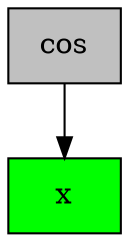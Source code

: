 digraph G {
4 [style = filled, label="cos", shape = box, fillcolor="grey"];
4->6;
6 [style = filled, label="x", shape = box, fillcolor="green"];

}
